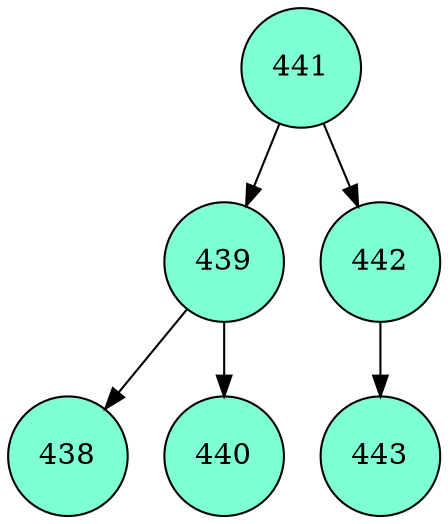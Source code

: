 digraph G{
node [shape=circle style=filled];
"0xc000006088"[label="441" fillcolor=aquamarine];
"0xc000006088" -> "0xc000266730";
"0xc000006088" -> "0xc000266738";
"0xc000266730"[label="439" fillcolor=aquamarine];
"0xc000266730" -> "0xc0002666a0";
"0xc000266730" -> "0xc0002666a8";
"0xc0002666a0"[label="438" fillcolor=aquamarine];
"0xc0002666a8"[label="440" fillcolor=aquamarine];
"0xc000266738"[label="442" fillcolor=aquamarine];
"0xc000266738" -> "0xc000266618";
"0xc000266618"[label="443" fillcolor=aquamarine];

}
